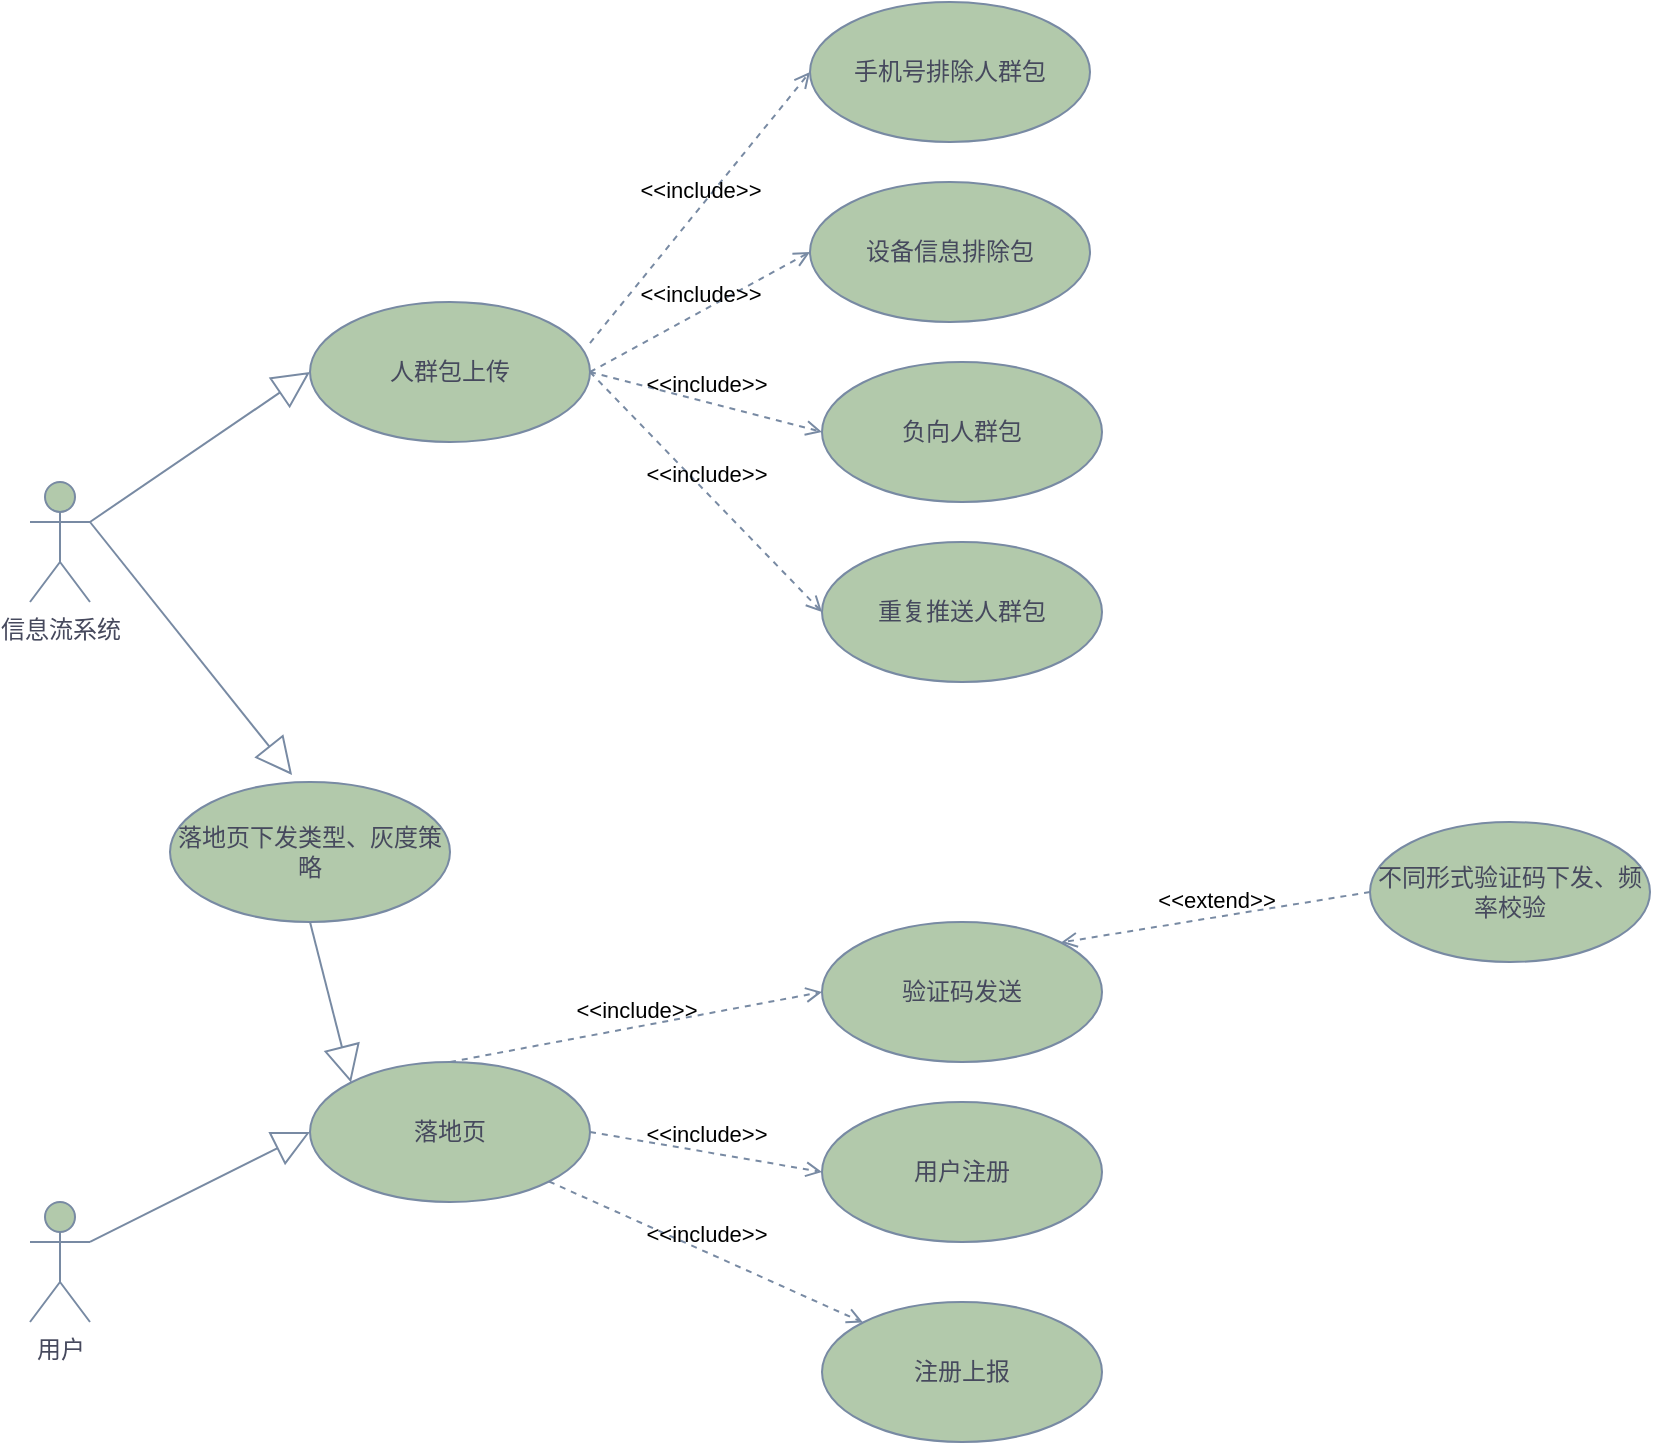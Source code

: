 <mxfile version="21.6.9" type="github">
  <diagram name="第 1 页" id="9sed03UmzHWvpSLtB23d">
    <mxGraphModel dx="1754" dy="2232" grid="1" gridSize="10" guides="1" tooltips="1" connect="1" arrows="1" fold="1" page="1" pageScale="1" pageWidth="827" pageHeight="1169" math="0" shadow="0">
      <root>
        <mxCell id="0" />
        <mxCell id="1" parent="0" />
        <mxCell id="u3Xl2qkpdMJkWbGBVOVI-1" value="用户" style="shape=umlActor;verticalLabelPosition=bottom;verticalAlign=top;html=1;labelBackgroundColor=none;fillColor=#B2C9AB;strokeColor=#788AA3;fontColor=#46495D;" vertex="1" parent="1">
          <mxGeometry x="50" y="420" width="30" height="60" as="geometry" />
        </mxCell>
        <mxCell id="u3Xl2qkpdMJkWbGBVOVI-2" value="落地页" style="ellipse;whiteSpace=wrap;html=1;labelBackgroundColor=none;fillColor=#B2C9AB;strokeColor=#788AA3;fontColor=#46495D;" vertex="1" parent="1">
          <mxGeometry x="190" y="350" width="140" height="70" as="geometry" />
        </mxCell>
        <mxCell id="u3Xl2qkpdMJkWbGBVOVI-3" value="信息流系统" style="shape=umlActor;verticalLabelPosition=bottom;verticalAlign=top;html=1;labelBackgroundColor=none;fillColor=#B2C9AB;strokeColor=#788AA3;fontColor=#46495D;" vertex="1" parent="1">
          <mxGeometry x="50" y="60" width="30" height="60" as="geometry" />
        </mxCell>
        <mxCell id="u3Xl2qkpdMJkWbGBVOVI-4" value="人群包上传" style="ellipse;whiteSpace=wrap;html=1;labelBackgroundColor=none;fillColor=#B2C9AB;strokeColor=#788AA3;fontColor=#46495D;" vertex="1" parent="1">
          <mxGeometry x="190" y="-30" width="140" height="70" as="geometry" />
        </mxCell>
        <mxCell id="u3Xl2qkpdMJkWbGBVOVI-5" value="" style="endArrow=block;endSize=16;endFill=0;html=1;rounded=0;entryX=0;entryY=0.5;entryDx=0;entryDy=0;exitX=1;exitY=0.333;exitDx=0;exitDy=0;exitPerimeter=0;labelBackgroundColor=none;strokeColor=#788AA3;fontColor=default;" edge="1" parent="1" source="u3Xl2qkpdMJkWbGBVOVI-3" target="u3Xl2qkpdMJkWbGBVOVI-4">
          <mxGeometry width="160" relative="1" as="geometry">
            <mxPoint x="150" y="150" as="sourcePoint" />
            <mxPoint x="310" y="150" as="targetPoint" />
          </mxGeometry>
        </mxCell>
        <mxCell id="u3Xl2qkpdMJkWbGBVOVI-6" value="手机号排除人群包" style="ellipse;whiteSpace=wrap;html=1;labelBackgroundColor=none;fillColor=#B2C9AB;strokeColor=#788AA3;fontColor=#46495D;" vertex="1" parent="1">
          <mxGeometry x="440" y="-180" width="140" height="70" as="geometry" />
        </mxCell>
        <mxCell id="u3Xl2qkpdMJkWbGBVOVI-7" value="&amp;lt;&amp;lt;include&amp;gt;&amp;gt;" style="html=1;verticalAlign=bottom;labelBackgroundColor=none;endArrow=open;endFill=0;dashed=1;rounded=0;exitX=1;exitY=0.293;exitDx=0;exitDy=0;exitPerimeter=0;entryX=0;entryY=0.5;entryDx=0;entryDy=0;strokeColor=#788AA3;fontColor=default;" edge="1" parent="1" source="u3Xl2qkpdMJkWbGBVOVI-4" target="u3Xl2qkpdMJkWbGBVOVI-6">
          <mxGeometry width="160" relative="1" as="geometry">
            <mxPoint x="160" y="-100" as="sourcePoint" />
            <mxPoint x="320" y="-100" as="targetPoint" />
            <mxPoint as="offset" />
          </mxGeometry>
        </mxCell>
        <mxCell id="u3Xl2qkpdMJkWbGBVOVI-8" value="设备信息排除包" style="ellipse;whiteSpace=wrap;html=1;labelBackgroundColor=none;fillColor=#B2C9AB;strokeColor=#788AA3;fontColor=#46495D;" vertex="1" parent="1">
          <mxGeometry x="440" y="-90" width="140" height="70" as="geometry" />
        </mxCell>
        <mxCell id="u3Xl2qkpdMJkWbGBVOVI-9" value="负向人群包" style="ellipse;whiteSpace=wrap;html=1;labelBackgroundColor=none;fillColor=#B2C9AB;strokeColor=#788AA3;fontColor=#46495D;" vertex="1" parent="1">
          <mxGeometry x="446" width="140" height="70" as="geometry" />
        </mxCell>
        <mxCell id="u3Xl2qkpdMJkWbGBVOVI-10" value="重复推送人群包" style="ellipse;whiteSpace=wrap;html=1;labelBackgroundColor=none;fillColor=#B2C9AB;strokeColor=#788AA3;fontColor=#46495D;" vertex="1" parent="1">
          <mxGeometry x="446" y="90" width="140" height="70" as="geometry" />
        </mxCell>
        <mxCell id="u3Xl2qkpdMJkWbGBVOVI-11" value="&amp;lt;&amp;lt;include&amp;gt;&amp;gt;" style="html=1;verticalAlign=bottom;labelBackgroundColor=none;endArrow=open;endFill=0;dashed=1;rounded=0;exitX=1;exitY=0.5;exitDx=0;exitDy=0;entryX=0;entryY=0.5;entryDx=0;entryDy=0;strokeColor=#788AA3;fontColor=default;" edge="1" parent="1" source="u3Xl2qkpdMJkWbGBVOVI-4" target="u3Xl2qkpdMJkWbGBVOVI-8">
          <mxGeometry width="160" relative="1" as="geometry">
            <mxPoint x="40" y="210" as="sourcePoint" />
            <mxPoint x="200" y="210" as="targetPoint" />
          </mxGeometry>
        </mxCell>
        <mxCell id="u3Xl2qkpdMJkWbGBVOVI-12" value="&amp;lt;&amp;lt;include&amp;gt;&amp;gt;" style="html=1;verticalAlign=bottom;labelBackgroundColor=none;endArrow=open;endFill=0;dashed=1;rounded=0;exitX=1;exitY=0.5;exitDx=0;exitDy=0;entryX=0;entryY=0.5;entryDx=0;entryDy=0;strokeColor=#788AA3;fontColor=default;" edge="1" parent="1" source="u3Xl2qkpdMJkWbGBVOVI-4" target="u3Xl2qkpdMJkWbGBVOVI-9">
          <mxGeometry width="160" relative="1" as="geometry">
            <mxPoint x="280" y="100" as="sourcePoint" />
            <mxPoint x="440" y="100" as="targetPoint" />
          </mxGeometry>
        </mxCell>
        <mxCell id="u3Xl2qkpdMJkWbGBVOVI-13" value="&amp;lt;&amp;lt;include&amp;gt;&amp;gt;" style="html=1;verticalAlign=bottom;labelBackgroundColor=none;endArrow=open;endFill=0;dashed=1;rounded=0;exitX=1;exitY=0.5;exitDx=0;exitDy=0;entryX=0;entryY=0.5;entryDx=0;entryDy=0;strokeColor=#788AA3;fontColor=default;" edge="1" parent="1" source="u3Xl2qkpdMJkWbGBVOVI-4" target="u3Xl2qkpdMJkWbGBVOVI-10">
          <mxGeometry width="160" relative="1" as="geometry">
            <mxPoint x="200" y="140" as="sourcePoint" />
            <mxPoint x="360" y="140" as="targetPoint" />
          </mxGeometry>
        </mxCell>
        <mxCell id="u3Xl2qkpdMJkWbGBVOVI-15" value="" style="endArrow=block;endSize=16;endFill=0;html=1;rounded=0;entryX=0;entryY=0.5;entryDx=0;entryDy=0;exitX=1;exitY=0.333;exitDx=0;exitDy=0;exitPerimeter=0;labelBackgroundColor=none;strokeColor=#788AA3;fontColor=default;" edge="1" parent="1" source="u3Xl2qkpdMJkWbGBVOVI-1" target="u3Xl2qkpdMJkWbGBVOVI-2">
          <mxGeometry width="160" relative="1" as="geometry">
            <mxPoint x="90" y="210" as="sourcePoint" />
            <mxPoint x="200" y="135" as="targetPoint" />
          </mxGeometry>
        </mxCell>
        <mxCell id="u3Xl2qkpdMJkWbGBVOVI-16" value="验证码发送" style="ellipse;whiteSpace=wrap;html=1;labelBackgroundColor=none;fillColor=#B2C9AB;strokeColor=#788AA3;fontColor=#46495D;" vertex="1" parent="1">
          <mxGeometry x="446" y="280" width="140" height="70" as="geometry" />
        </mxCell>
        <mxCell id="u3Xl2qkpdMJkWbGBVOVI-17" value="用户注册" style="ellipse;whiteSpace=wrap;html=1;labelBackgroundColor=none;fillColor=#B2C9AB;strokeColor=#788AA3;fontColor=#46495D;" vertex="1" parent="1">
          <mxGeometry x="446" y="370" width="140" height="70" as="geometry" />
        </mxCell>
        <mxCell id="u3Xl2qkpdMJkWbGBVOVI-18" value="不同形式验证码下发、频率校验" style="ellipse;whiteSpace=wrap;html=1;labelBackgroundColor=none;fillColor=#B2C9AB;strokeColor=#788AA3;fontColor=#46495D;" vertex="1" parent="1">
          <mxGeometry x="720" y="230" width="140" height="70" as="geometry" />
        </mxCell>
        <mxCell id="u3Xl2qkpdMJkWbGBVOVI-19" value="&amp;lt;&amp;lt;extend&amp;gt;&amp;gt;" style="html=1;verticalAlign=bottom;labelBackgroundColor=none;endArrow=open;endFill=0;dashed=1;rounded=0;strokeColor=#788AA3;fontColor=default;fillColor=#B2C9AB;exitX=0;exitY=0.5;exitDx=0;exitDy=0;entryX=1;entryY=0;entryDx=0;entryDy=0;" edge="1" parent="1" source="u3Xl2qkpdMJkWbGBVOVI-18" target="u3Xl2qkpdMJkWbGBVOVI-16">
          <mxGeometry width="160" relative="1" as="geometry">
            <mxPoint x="536" y="190" as="sourcePoint" />
            <mxPoint x="696" y="190" as="targetPoint" />
          </mxGeometry>
        </mxCell>
        <mxCell id="u3Xl2qkpdMJkWbGBVOVI-20" value="&amp;lt;&amp;lt;include&amp;gt;&amp;gt;" style="html=1;verticalAlign=bottom;labelBackgroundColor=none;endArrow=open;endFill=0;dashed=1;rounded=0;strokeColor=#788AA3;fontColor=default;fillColor=#B2C9AB;exitX=0.5;exitY=0;exitDx=0;exitDy=0;entryX=0;entryY=0.5;entryDx=0;entryDy=0;" edge="1" parent="1" source="u3Xl2qkpdMJkWbGBVOVI-2" target="u3Xl2qkpdMJkWbGBVOVI-16">
          <mxGeometry width="160" relative="1" as="geometry">
            <mxPoint x="110" y="240" as="sourcePoint" />
            <mxPoint x="270" y="240" as="targetPoint" />
          </mxGeometry>
        </mxCell>
        <mxCell id="u3Xl2qkpdMJkWbGBVOVI-21" value="&amp;lt;&amp;lt;include&amp;gt;&amp;gt;" style="html=1;verticalAlign=bottom;labelBackgroundColor=none;endArrow=open;endFill=0;dashed=1;rounded=0;strokeColor=#788AA3;fontColor=default;fillColor=#B2C9AB;exitX=1;exitY=0.5;exitDx=0;exitDy=0;entryX=0;entryY=0.5;entryDx=0;entryDy=0;" edge="1" parent="1" source="u3Xl2qkpdMJkWbGBVOVI-2" target="u3Xl2qkpdMJkWbGBVOVI-17">
          <mxGeometry width="160" relative="1" as="geometry">
            <mxPoint x="370" y="530" as="sourcePoint" />
            <mxPoint x="530" y="530" as="targetPoint" />
          </mxGeometry>
        </mxCell>
        <mxCell id="u3Xl2qkpdMJkWbGBVOVI-22" value="注册上报" style="ellipse;whiteSpace=wrap;html=1;labelBackgroundColor=none;fillColor=#B2C9AB;strokeColor=#788AA3;fontColor=#46495D;" vertex="1" parent="1">
          <mxGeometry x="446" y="470" width="140" height="70" as="geometry" />
        </mxCell>
        <mxCell id="u3Xl2qkpdMJkWbGBVOVI-23" value="&amp;lt;&amp;lt;include&amp;gt;&amp;gt;" style="html=1;verticalAlign=bottom;labelBackgroundColor=none;endArrow=open;endFill=0;dashed=1;rounded=0;strokeColor=#788AA3;fontColor=default;fillColor=#B2C9AB;exitX=1;exitY=1;exitDx=0;exitDy=0;entryX=0;entryY=0;entryDx=0;entryDy=0;" edge="1" parent="1" source="u3Xl2qkpdMJkWbGBVOVI-2" target="u3Xl2qkpdMJkWbGBVOVI-22">
          <mxGeometry width="160" relative="1" as="geometry">
            <mxPoint x="250" y="500" as="sourcePoint" />
            <mxPoint x="410" y="500" as="targetPoint" />
          </mxGeometry>
        </mxCell>
        <mxCell id="u3Xl2qkpdMJkWbGBVOVI-24" value="落地页下发类型、灰度策略" style="ellipse;whiteSpace=wrap;html=1;labelBackgroundColor=none;fillColor=#B2C9AB;strokeColor=#788AA3;fontColor=#46495D;" vertex="1" parent="1">
          <mxGeometry x="120" y="210" width="140" height="70" as="geometry" />
        </mxCell>
        <mxCell id="u3Xl2qkpdMJkWbGBVOVI-25" value="" style="endArrow=block;endSize=16;endFill=0;html=1;rounded=0;entryX=0.436;entryY=-0.05;entryDx=0;entryDy=0;entryPerimeter=0;labelBackgroundColor=none;strokeColor=#788AA3;fontColor=default;" edge="1" parent="1" target="u3Xl2qkpdMJkWbGBVOVI-24">
          <mxGeometry width="160" relative="1" as="geometry">
            <mxPoint x="80" y="80" as="sourcePoint" />
            <mxPoint x="200" y="15" as="targetPoint" />
          </mxGeometry>
        </mxCell>
        <mxCell id="u3Xl2qkpdMJkWbGBVOVI-28" value="" style="endArrow=block;endSize=16;endFill=0;html=1;rounded=0;entryX=0;entryY=0;entryDx=0;entryDy=0;exitX=0.5;exitY=1;exitDx=0;exitDy=0;labelBackgroundColor=none;strokeColor=#788AA3;fontColor=default;" edge="1" parent="1" source="u3Xl2qkpdMJkWbGBVOVI-24" target="u3Xl2qkpdMJkWbGBVOVI-2">
          <mxGeometry width="160" relative="1" as="geometry">
            <mxPoint x="229" y="160" as="sourcePoint" />
            <mxPoint x="330" y="287" as="targetPoint" />
          </mxGeometry>
        </mxCell>
      </root>
    </mxGraphModel>
  </diagram>
</mxfile>
